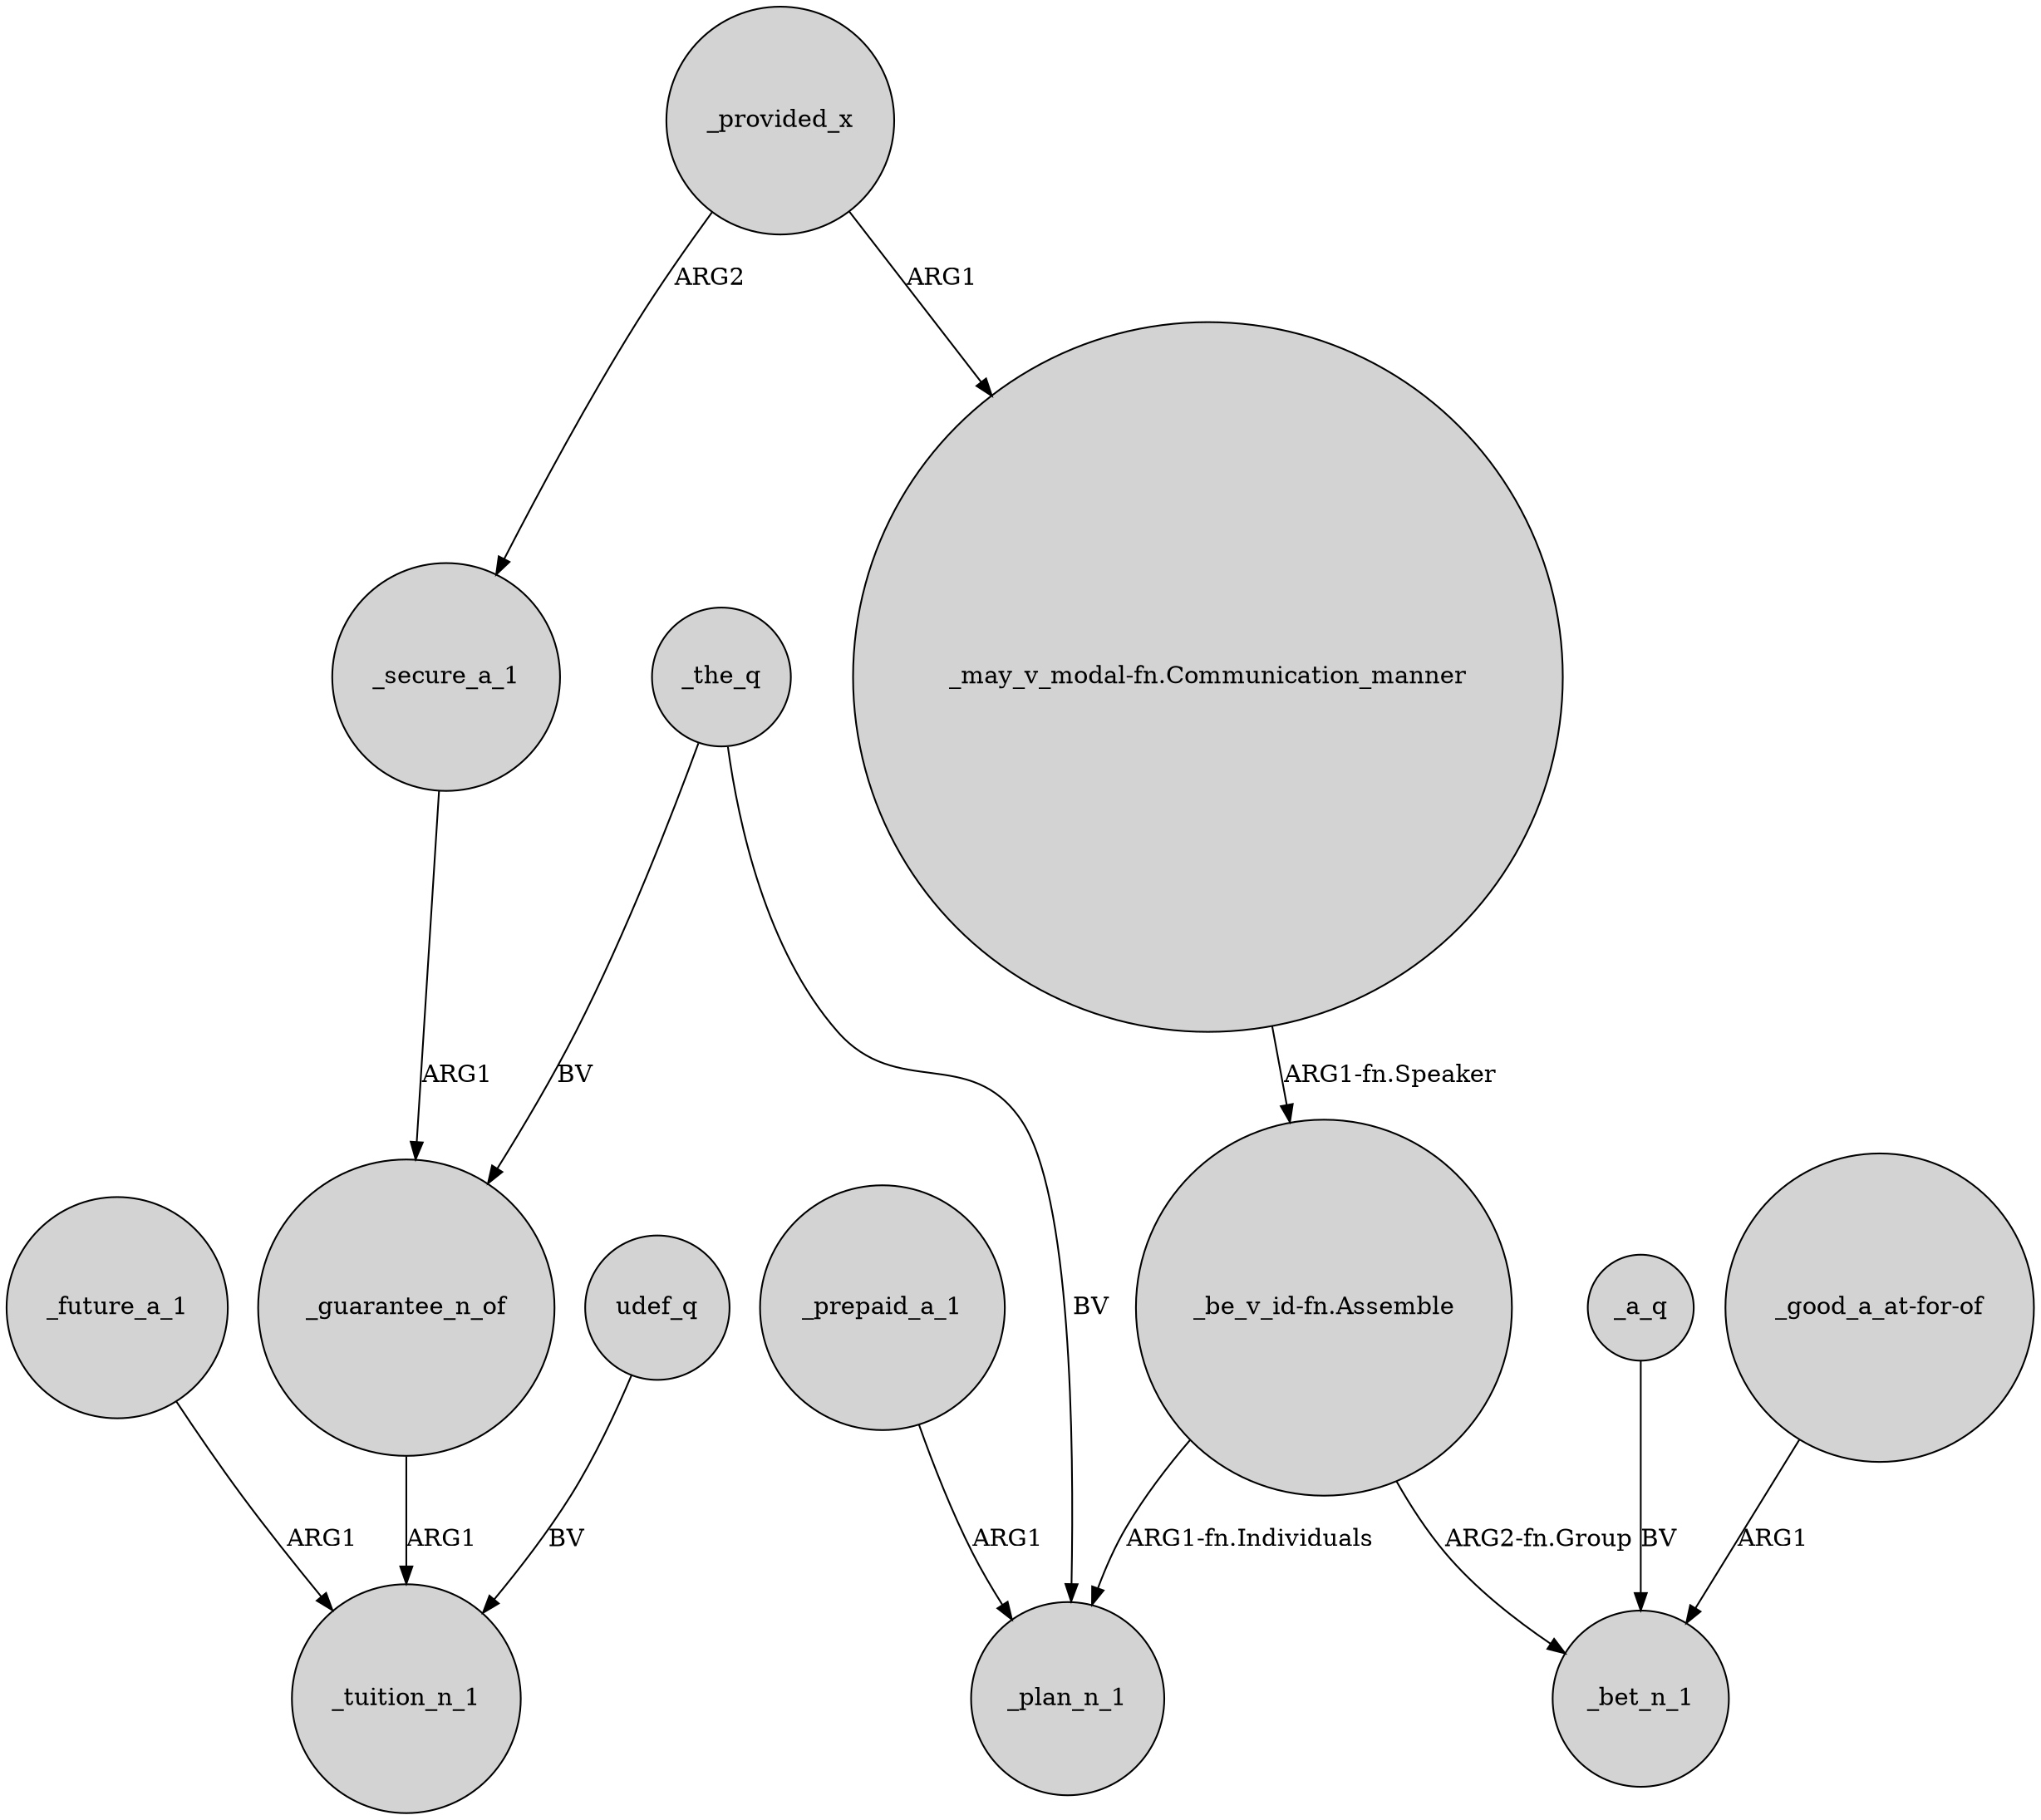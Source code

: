 digraph {
	node [shape=circle style=filled]
	"_be_v_id-fn.Assemble" -> _plan_n_1 [label="ARG1-fn.Individuals"]
	_provided_x -> "_may_v_modal-fn.Communication_manner" [label=ARG1]
	_secure_a_1 -> _guarantee_n_of [label=ARG1]
	_the_q -> _plan_n_1 [label=BV]
	"_may_v_modal-fn.Communication_manner" -> "_be_v_id-fn.Assemble" [label="ARG1-fn.Speaker"]
	_a_q -> _bet_n_1 [label=BV]
	udef_q -> _tuition_n_1 [label=BV]
	"_good_a_at-for-of" -> _bet_n_1 [label=ARG1]
	_the_q -> _guarantee_n_of [label=BV]
	_prepaid_a_1 -> _plan_n_1 [label=ARG1]
	_guarantee_n_of -> _tuition_n_1 [label=ARG1]
	_provided_x -> _secure_a_1 [label=ARG2]
	_future_a_1 -> _tuition_n_1 [label=ARG1]
	"_be_v_id-fn.Assemble" -> _bet_n_1 [label="ARG2-fn.Group"]
}
